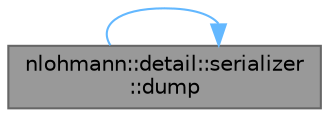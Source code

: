 digraph "nlohmann::detail::serializer::dump"
{
 // LATEX_PDF_SIZE
  bgcolor="transparent";
  edge [fontname=Helvetica,fontsize=10,labelfontname=Helvetica,labelfontsize=10];
  node [fontname=Helvetica,fontsize=10,shape=box,height=0.2,width=0.4];
  rankdir="LR";
  Node1 [id="Node000001",label="nlohmann::detail::serializer\l::dump",height=0.2,width=0.4,color="gray40", fillcolor="grey60", style="filled", fontcolor="black",tooltip="internal implementation of the serialization function"];
  Node1 -> Node1 [id="edge3_Node000001_Node000001",color="steelblue1",style="solid",tooltip=" "];
}
